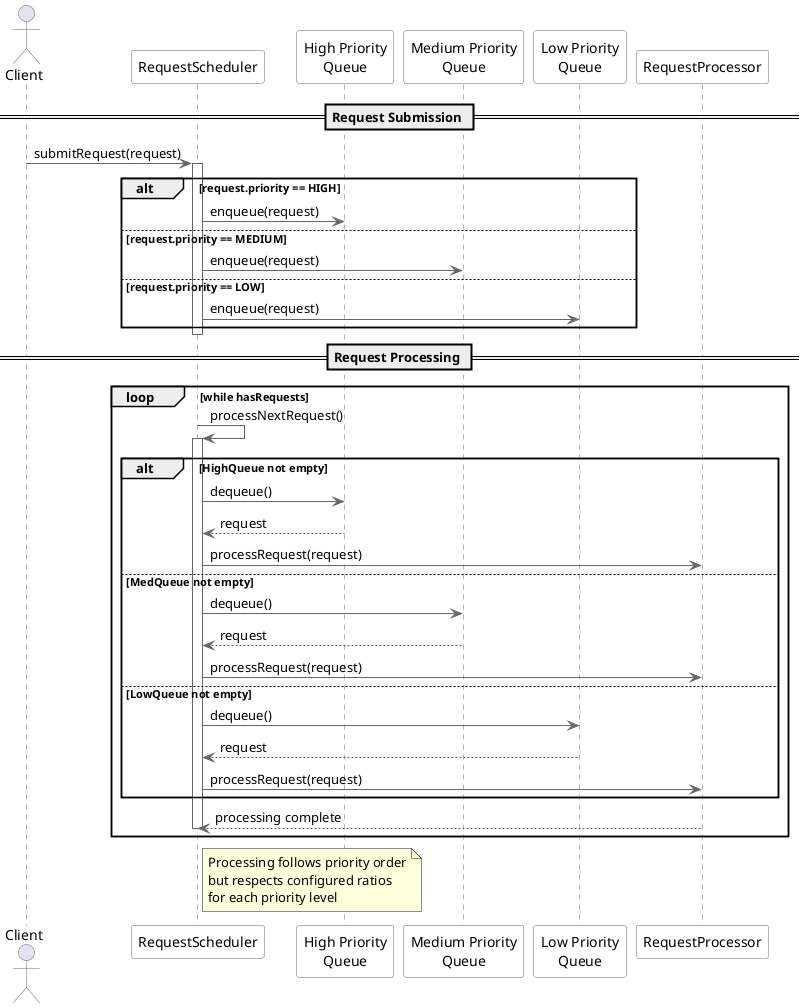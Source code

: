 @startuml Priority-Based Throttling Sequence

' Style settings
skinparam sequence {
  ArrowColor #666666
  ActorBorderColor #666666
  LifeLineBorderColor #666666
  ParticipantBorderColor #666666
  ParticipantBackgroundColor #FFFFFF
}

actor Client
participant "RequestScheduler" as Scheduler
participant "High Priority\nQueue" as HighQueue
participant "Medium Priority\nQueue" as MedQueue
participant "Low Priority\nQueue" as LowQueue
participant "RequestProcessor" as Processor

== Request Submission ==
Client -> Scheduler: submitRequest(request)
activate Scheduler

alt request.priority == HIGH
    Scheduler -> HighQueue: enqueue(request)
else request.priority == MEDIUM
    Scheduler -> MedQueue: enqueue(request)
else request.priority == LOW
    Scheduler -> LowQueue: enqueue(request)
end
deactivate Scheduler

== Request Processing ==
loop while hasRequests
    Scheduler -> Scheduler: processNextRequest()
    activate Scheduler
    
    alt HighQueue not empty
        Scheduler -> HighQueue: dequeue()
        HighQueue --> Scheduler: request
        Scheduler -> Processor: processRequest(request)
    else MedQueue not empty
        Scheduler -> MedQueue: dequeue()
        MedQueue --> Scheduler: request
        Scheduler -> Processor: processRequest(request)
    else LowQueue not empty
        Scheduler -> LowQueue: dequeue()
        LowQueue --> Scheduler: request
        Scheduler -> Processor: processRequest(request)
    end
    
    Processor --> Scheduler: processing complete
    deactivate Scheduler
end

note right of Scheduler
  Processing follows priority order
  but respects configured ratios
  for each priority level
end note

@enduml 